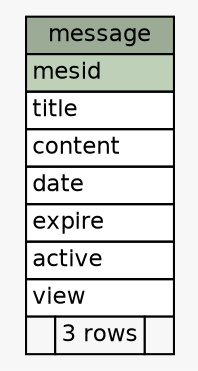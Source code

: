 // dot 2.38.0 on Mac OS X 10.9.4
// SchemaSpy rev 590
digraph "message" {
  graph [
    rankdir="RL"
    bgcolor="#f7f7f7"
    nodesep="0.18"
    ranksep="0.46"
    fontname="Helvetica"
    fontsize="11"
  ];
  node [
    fontname="Helvetica"
    fontsize="11"
    shape="plaintext"
  ];
  edge [
    arrowsize="0.8"
  ];
  "message" [
    label=<
    <TABLE BORDER="0" CELLBORDER="1" CELLSPACING="0" BGCOLOR="#ffffff">
      <TR><TD COLSPAN="3" BGCOLOR="#9bab96" ALIGN="CENTER">message</TD></TR>
      <TR><TD PORT="mesid" COLSPAN="3" BGCOLOR="#bed1b8" ALIGN="LEFT">mesid</TD></TR>
      <TR><TD PORT="title" COLSPAN="3" ALIGN="LEFT">title</TD></TR>
      <TR><TD PORT="content" COLSPAN="3" ALIGN="LEFT">content</TD></TR>
      <TR><TD PORT="date" COLSPAN="3" ALIGN="LEFT">date</TD></TR>
      <TR><TD PORT="expire" COLSPAN="3" ALIGN="LEFT">expire</TD></TR>
      <TR><TD PORT="active" COLSPAN="3" ALIGN="LEFT">active</TD></TR>
      <TR><TD PORT="view" COLSPAN="3" ALIGN="LEFT">view</TD></TR>
      <TR><TD ALIGN="LEFT" BGCOLOR="#f7f7f7">  </TD><TD ALIGN="RIGHT" BGCOLOR="#f7f7f7">3 rows</TD><TD ALIGN="RIGHT" BGCOLOR="#f7f7f7">  </TD></TR>
    </TABLE>>
    URL="tables/message.html"
    tooltip="message"
  ];
}
